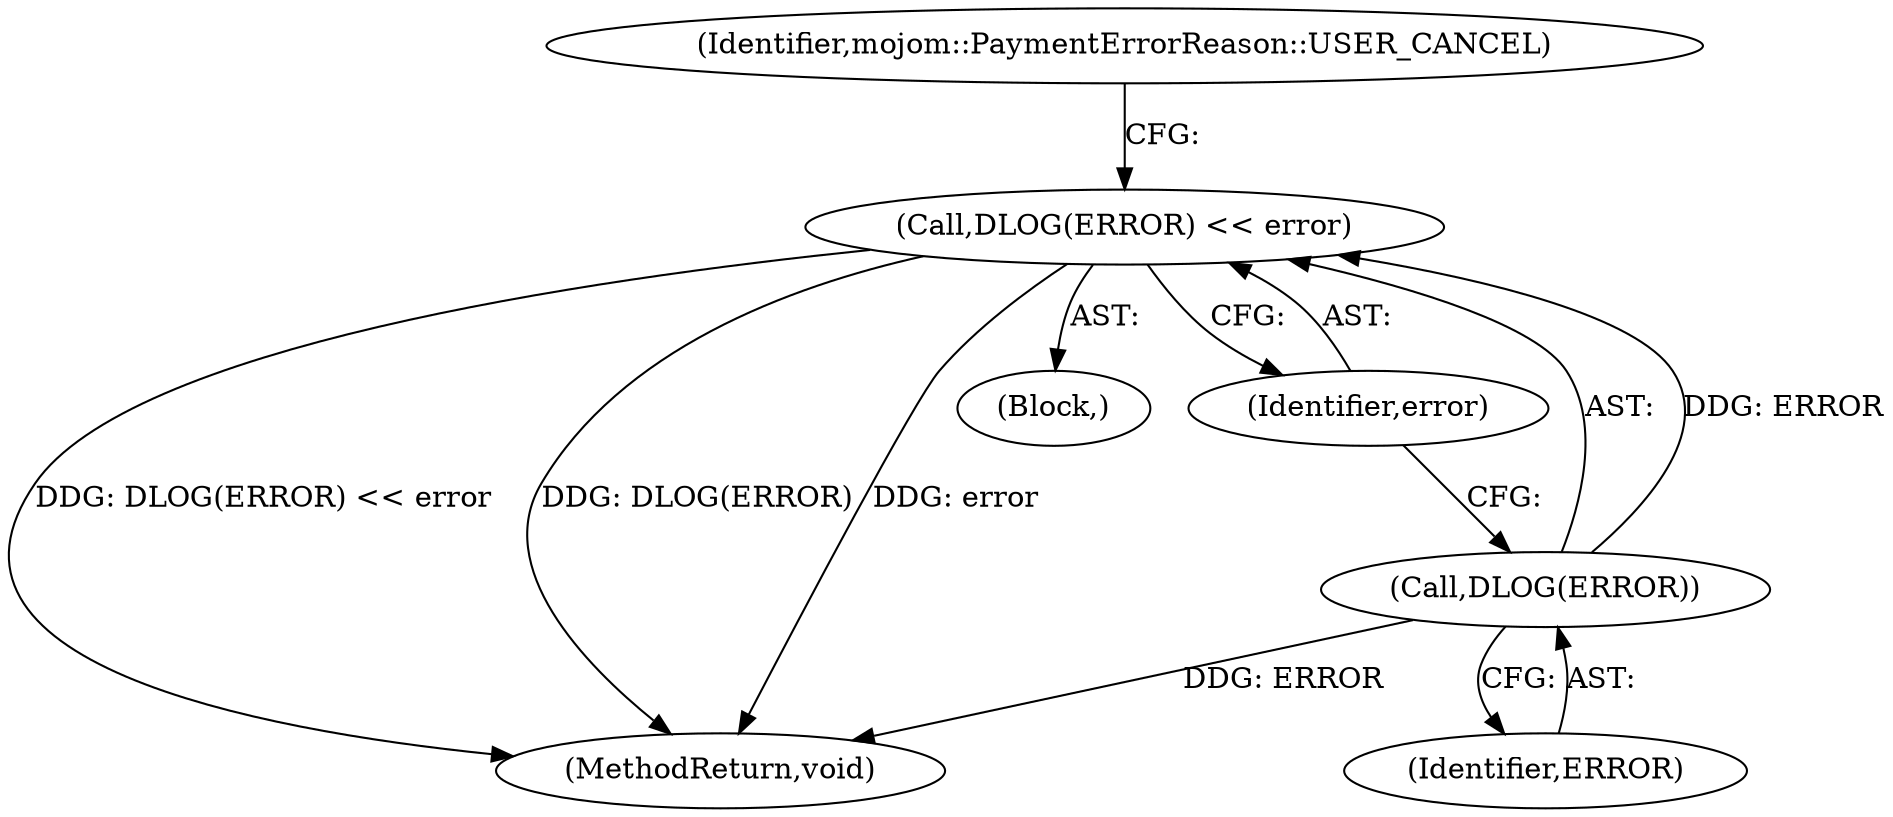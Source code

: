 digraph "1_Chrome_2706470a422dec8f4ae2538e80f0e7e3c4f4f7f6_6@del" {
"1000134" [label="(Call,DLOG(ERROR) << error)"];
"1000135" [label="(Call,DLOG(ERROR))"];
"1000139" [label="(Identifier,mojom::PaymentErrorReason::USER_CANCEL)"];
"1000146" [label="(MethodReturn,void)"];
"1000134" [label="(Call,DLOG(ERROR) << error)"];
"1000133" [label="(Block,)"];
"1000136" [label="(Identifier,ERROR)"];
"1000135" [label="(Call,DLOG(ERROR))"];
"1000137" [label="(Identifier,error)"];
"1000134" -> "1000133"  [label="AST: "];
"1000134" -> "1000137"  [label="CFG: "];
"1000135" -> "1000134"  [label="AST: "];
"1000137" -> "1000134"  [label="AST: "];
"1000139" -> "1000134"  [label="CFG: "];
"1000134" -> "1000146"  [label="DDG: DLOG(ERROR) << error"];
"1000134" -> "1000146"  [label="DDG: DLOG(ERROR)"];
"1000134" -> "1000146"  [label="DDG: error"];
"1000135" -> "1000134"  [label="DDG: ERROR"];
"1000135" -> "1000136"  [label="CFG: "];
"1000136" -> "1000135"  [label="AST: "];
"1000137" -> "1000135"  [label="CFG: "];
"1000135" -> "1000146"  [label="DDG: ERROR"];
}
